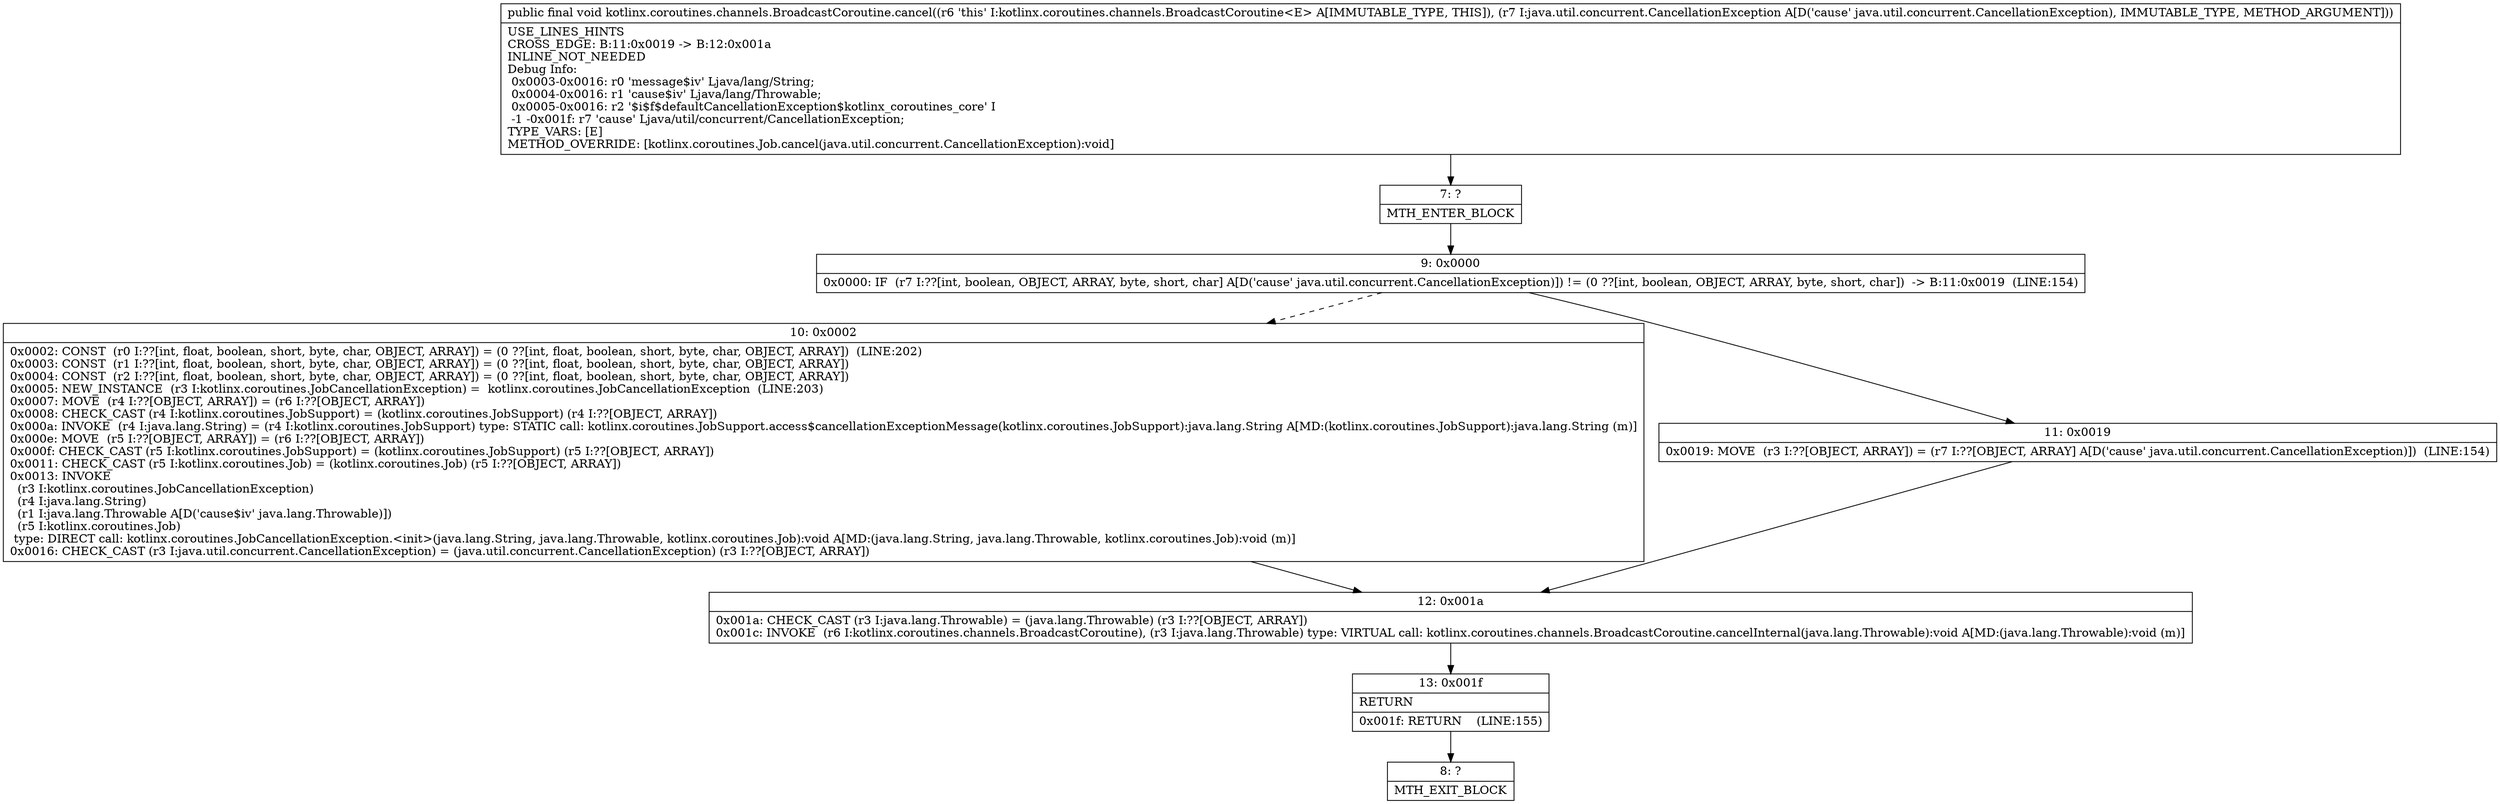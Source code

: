 digraph "CFG forkotlinx.coroutines.channels.BroadcastCoroutine.cancel(Ljava\/util\/concurrent\/CancellationException;)V" {
Node_7 [shape=record,label="{7\:\ ?|MTH_ENTER_BLOCK\l}"];
Node_9 [shape=record,label="{9\:\ 0x0000|0x0000: IF  (r7 I:??[int, boolean, OBJECT, ARRAY, byte, short, char] A[D('cause' java.util.concurrent.CancellationException)]) != (0 ??[int, boolean, OBJECT, ARRAY, byte, short, char])  \-\> B:11:0x0019  (LINE:154)\l}"];
Node_10 [shape=record,label="{10\:\ 0x0002|0x0002: CONST  (r0 I:??[int, float, boolean, short, byte, char, OBJECT, ARRAY]) = (0 ??[int, float, boolean, short, byte, char, OBJECT, ARRAY])  (LINE:202)\l0x0003: CONST  (r1 I:??[int, float, boolean, short, byte, char, OBJECT, ARRAY]) = (0 ??[int, float, boolean, short, byte, char, OBJECT, ARRAY]) \l0x0004: CONST  (r2 I:??[int, float, boolean, short, byte, char, OBJECT, ARRAY]) = (0 ??[int, float, boolean, short, byte, char, OBJECT, ARRAY]) \l0x0005: NEW_INSTANCE  (r3 I:kotlinx.coroutines.JobCancellationException) =  kotlinx.coroutines.JobCancellationException  (LINE:203)\l0x0007: MOVE  (r4 I:??[OBJECT, ARRAY]) = (r6 I:??[OBJECT, ARRAY]) \l0x0008: CHECK_CAST (r4 I:kotlinx.coroutines.JobSupport) = (kotlinx.coroutines.JobSupport) (r4 I:??[OBJECT, ARRAY]) \l0x000a: INVOKE  (r4 I:java.lang.String) = (r4 I:kotlinx.coroutines.JobSupport) type: STATIC call: kotlinx.coroutines.JobSupport.access$cancellationExceptionMessage(kotlinx.coroutines.JobSupport):java.lang.String A[MD:(kotlinx.coroutines.JobSupport):java.lang.String (m)]\l0x000e: MOVE  (r5 I:??[OBJECT, ARRAY]) = (r6 I:??[OBJECT, ARRAY]) \l0x000f: CHECK_CAST (r5 I:kotlinx.coroutines.JobSupport) = (kotlinx.coroutines.JobSupport) (r5 I:??[OBJECT, ARRAY]) \l0x0011: CHECK_CAST (r5 I:kotlinx.coroutines.Job) = (kotlinx.coroutines.Job) (r5 I:??[OBJECT, ARRAY]) \l0x0013: INVOKE  \l  (r3 I:kotlinx.coroutines.JobCancellationException)\l  (r4 I:java.lang.String)\l  (r1 I:java.lang.Throwable A[D('cause$iv' java.lang.Throwable)])\l  (r5 I:kotlinx.coroutines.Job)\l type: DIRECT call: kotlinx.coroutines.JobCancellationException.\<init\>(java.lang.String, java.lang.Throwable, kotlinx.coroutines.Job):void A[MD:(java.lang.String, java.lang.Throwable, kotlinx.coroutines.Job):void (m)]\l0x0016: CHECK_CAST (r3 I:java.util.concurrent.CancellationException) = (java.util.concurrent.CancellationException) (r3 I:??[OBJECT, ARRAY]) \l}"];
Node_12 [shape=record,label="{12\:\ 0x001a|0x001a: CHECK_CAST (r3 I:java.lang.Throwable) = (java.lang.Throwable) (r3 I:??[OBJECT, ARRAY]) \l0x001c: INVOKE  (r6 I:kotlinx.coroutines.channels.BroadcastCoroutine), (r3 I:java.lang.Throwable) type: VIRTUAL call: kotlinx.coroutines.channels.BroadcastCoroutine.cancelInternal(java.lang.Throwable):void A[MD:(java.lang.Throwable):void (m)]\l}"];
Node_13 [shape=record,label="{13\:\ 0x001f|RETURN\l|0x001f: RETURN    (LINE:155)\l}"];
Node_8 [shape=record,label="{8\:\ ?|MTH_EXIT_BLOCK\l}"];
Node_11 [shape=record,label="{11\:\ 0x0019|0x0019: MOVE  (r3 I:??[OBJECT, ARRAY]) = (r7 I:??[OBJECT, ARRAY] A[D('cause' java.util.concurrent.CancellationException)])  (LINE:154)\l}"];
MethodNode[shape=record,label="{public final void kotlinx.coroutines.channels.BroadcastCoroutine.cancel((r6 'this' I:kotlinx.coroutines.channels.BroadcastCoroutine\<E\> A[IMMUTABLE_TYPE, THIS]), (r7 I:java.util.concurrent.CancellationException A[D('cause' java.util.concurrent.CancellationException), IMMUTABLE_TYPE, METHOD_ARGUMENT]))  | USE_LINES_HINTS\lCROSS_EDGE: B:11:0x0019 \-\> B:12:0x001a\lINLINE_NOT_NEEDED\lDebug Info:\l  0x0003\-0x0016: r0 'message$iv' Ljava\/lang\/String;\l  0x0004\-0x0016: r1 'cause$iv' Ljava\/lang\/Throwable;\l  0x0005\-0x0016: r2 '$i$f$defaultCancellationException$kotlinx_coroutines_core' I\l  \-1 \-0x001f: r7 'cause' Ljava\/util\/concurrent\/CancellationException;\lTYPE_VARS: [E]\lMETHOD_OVERRIDE: [kotlinx.coroutines.Job.cancel(java.util.concurrent.CancellationException):void]\l}"];
MethodNode -> Node_7;Node_7 -> Node_9;
Node_9 -> Node_10[style=dashed];
Node_9 -> Node_11;
Node_10 -> Node_12;
Node_12 -> Node_13;
Node_13 -> Node_8;
Node_11 -> Node_12;
}

